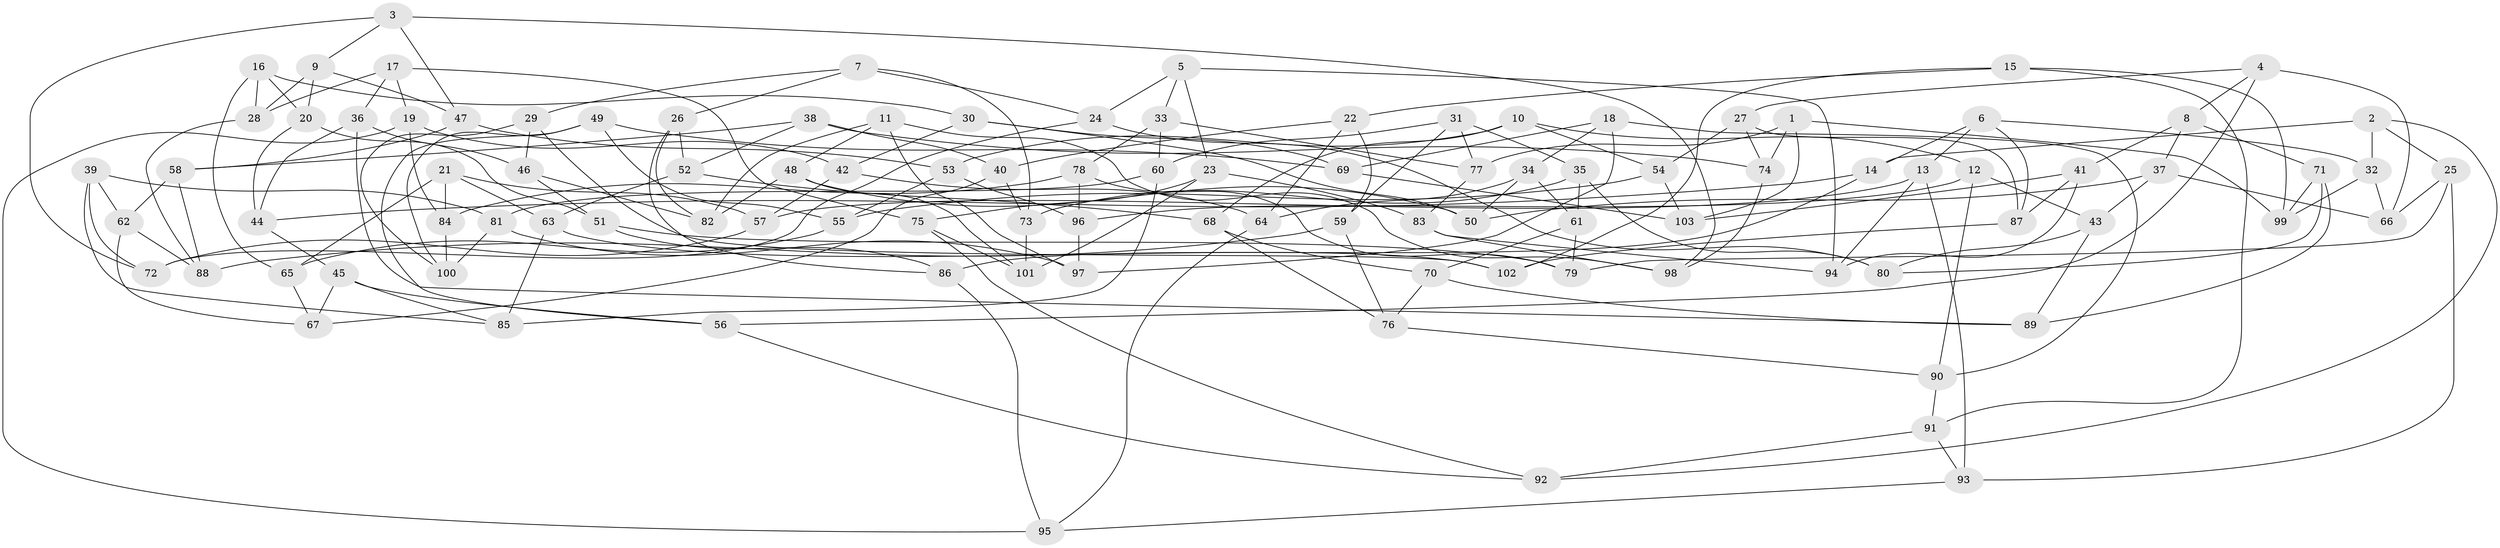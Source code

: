 // Generated by graph-tools (version 1.1) at 2025/03/03/09/25 03:03:04]
// undirected, 103 vertices, 206 edges
graph export_dot {
graph [start="1"]
  node [color=gray90,style=filled];
  1;
  2;
  3;
  4;
  5;
  6;
  7;
  8;
  9;
  10;
  11;
  12;
  13;
  14;
  15;
  16;
  17;
  18;
  19;
  20;
  21;
  22;
  23;
  24;
  25;
  26;
  27;
  28;
  29;
  30;
  31;
  32;
  33;
  34;
  35;
  36;
  37;
  38;
  39;
  40;
  41;
  42;
  43;
  44;
  45;
  46;
  47;
  48;
  49;
  50;
  51;
  52;
  53;
  54;
  55;
  56;
  57;
  58;
  59;
  60;
  61;
  62;
  63;
  64;
  65;
  66;
  67;
  68;
  69;
  70;
  71;
  72;
  73;
  74;
  75;
  76;
  77;
  78;
  79;
  80;
  81;
  82;
  83;
  84;
  85;
  86;
  87;
  88;
  89;
  90;
  91;
  92;
  93;
  94;
  95;
  96;
  97;
  98;
  99;
  100;
  101;
  102;
  103;
  1 -- 77;
  1 -- 103;
  1 -- 74;
  1 -- 99;
  2 -- 14;
  2 -- 25;
  2 -- 92;
  2 -- 32;
  3 -- 98;
  3 -- 72;
  3 -- 47;
  3 -- 9;
  4 -- 56;
  4 -- 66;
  4 -- 8;
  4 -- 27;
  5 -- 23;
  5 -- 33;
  5 -- 24;
  5 -- 94;
  6 -- 14;
  6 -- 32;
  6 -- 87;
  6 -- 13;
  7 -- 24;
  7 -- 73;
  7 -- 26;
  7 -- 29;
  8 -- 37;
  8 -- 71;
  8 -- 41;
  9 -- 20;
  9 -- 47;
  9 -- 28;
  10 -- 68;
  10 -- 12;
  10 -- 54;
  10 -- 53;
  11 -- 82;
  11 -- 98;
  11 -- 97;
  11 -- 48;
  12 -- 96;
  12 -- 43;
  12 -- 90;
  13 -- 57;
  13 -- 93;
  13 -- 94;
  14 -- 86;
  14 -- 44;
  15 -- 22;
  15 -- 99;
  15 -- 91;
  15 -- 102;
  16 -- 20;
  16 -- 30;
  16 -- 65;
  16 -- 28;
  17 -- 36;
  17 -- 28;
  17 -- 19;
  17 -- 75;
  18 -- 69;
  18 -- 90;
  18 -- 97;
  18 -- 34;
  19 -- 95;
  19 -- 42;
  19 -- 84;
  20 -- 51;
  20 -- 44;
  21 -- 63;
  21 -- 57;
  21 -- 65;
  21 -- 84;
  22 -- 40;
  22 -- 64;
  22 -- 59;
  23 -- 75;
  23 -- 83;
  23 -- 101;
  24 -- 72;
  24 -- 80;
  25 -- 66;
  25 -- 79;
  25 -- 93;
  26 -- 52;
  26 -- 86;
  26 -- 82;
  27 -- 54;
  27 -- 74;
  27 -- 87;
  28 -- 88;
  29 -- 102;
  29 -- 100;
  29 -- 46;
  30 -- 50;
  30 -- 42;
  30 -- 69;
  31 -- 77;
  31 -- 35;
  31 -- 60;
  31 -- 59;
  32 -- 66;
  32 -- 99;
  33 -- 60;
  33 -- 78;
  33 -- 77;
  34 -- 61;
  34 -- 50;
  34 -- 64;
  35 -- 73;
  35 -- 80;
  35 -- 61;
  36 -- 89;
  36 -- 46;
  36 -- 44;
  37 -- 66;
  37 -- 50;
  37 -- 43;
  38 -- 52;
  38 -- 40;
  38 -- 58;
  38 -- 74;
  39 -- 62;
  39 -- 72;
  39 -- 85;
  39 -- 81;
  40 -- 67;
  40 -- 73;
  41 -- 87;
  41 -- 103;
  41 -- 94;
  42 -- 64;
  42 -- 57;
  43 -- 80;
  43 -- 89;
  44 -- 45;
  45 -- 85;
  45 -- 56;
  45 -- 67;
  46 -- 51;
  46 -- 82;
  47 -- 53;
  47 -- 58;
  48 -- 101;
  48 -- 82;
  48 -- 50;
  49 -- 56;
  49 -- 55;
  49 -- 100;
  49 -- 69;
  51 -- 86;
  51 -- 79;
  52 -- 68;
  52 -- 63;
  53 -- 96;
  53 -- 55;
  54 -- 55;
  54 -- 103;
  55 -- 65;
  56 -- 92;
  57 -- 72;
  58 -- 62;
  58 -- 88;
  59 -- 76;
  59 -- 88;
  60 -- 81;
  60 -- 85;
  61 -- 79;
  61 -- 70;
  62 -- 88;
  62 -- 67;
  63 -- 102;
  63 -- 85;
  64 -- 95;
  65 -- 67;
  68 -- 76;
  68 -- 70;
  69 -- 103;
  70 -- 89;
  70 -- 76;
  71 -- 80;
  71 -- 99;
  71 -- 89;
  73 -- 101;
  74 -- 98;
  75 -- 101;
  75 -- 92;
  76 -- 90;
  77 -- 83;
  78 -- 79;
  78 -- 84;
  78 -- 96;
  81 -- 100;
  81 -- 97;
  83 -- 98;
  83 -- 94;
  84 -- 100;
  86 -- 95;
  87 -- 102;
  90 -- 91;
  91 -- 93;
  91 -- 92;
  93 -- 95;
  96 -- 97;
}
